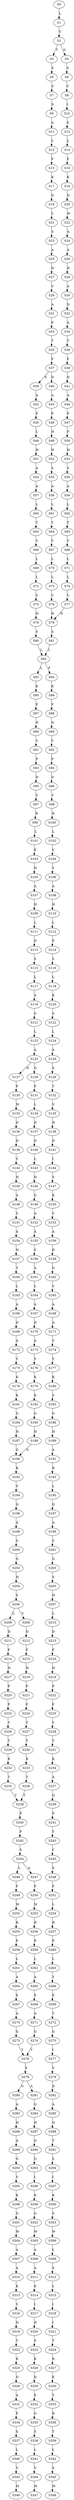 strict digraph  {
	S0 -> S1 [ label = L ];
	S1 -> S2 [ label = V ];
	S2 -> S3 [ label = T ];
	S2 -> S4 [ label = G ];
	S3 -> S5 [ label = S ];
	S4 -> S6 [ label = S ];
	S5 -> S7 [ label = V ];
	S6 -> S8 [ label = V ];
	S7 -> S9 [ label = S ];
	S8 -> S10 [ label = I ];
	S9 -> S11 [ label = A ];
	S10 -> S12 [ label = S ];
	S11 -> S13 [ label = L ];
	S12 -> S14 [ label = L ];
	S13 -> S15 [ label = F ];
	S14 -> S16 [ label = F ];
	S15 -> S17 [ label = K ];
	S16 -> S18 [ label = K ];
	S17 -> S19 [ label = D ];
	S18 -> S20 [ label = D ];
	S19 -> S21 [ label = L ];
	S20 -> S22 [ label = W ];
	S21 -> S23 [ label = S ];
	S22 -> S24 [ label = A ];
	S23 -> S25 [ label = A ];
	S24 -> S26 [ label = A ];
	S25 -> S27 [ label = H ];
	S26 -> S28 [ label = H ];
	S27 -> S29 [ label = V ];
	S28 -> S30 [ label = A ];
	S29 -> S31 [ label = A ];
	S30 -> S32 [ label = D ];
	S31 -> S33 [ label = P ];
	S32 -> S34 [ label = A ];
	S33 -> S35 [ label = T ];
	S34 -> S36 [ label = T ];
	S35 -> S37 [ label = F ];
	S36 -> S38 [ label = F ];
	S37 -> S39 [ label = E ];
	S37 -> S40 [ label = D ];
	S38 -> S41 [ label = D ];
	S39 -> S42 [ label = A ];
	S40 -> S43 [ label = A ];
	S41 -> S44 [ label = A ];
	S42 -> S45 [ label = P ];
	S43 -> S46 [ label = P ];
	S44 -> S47 [ label = P ];
	S45 -> S48 [ label = L ];
	S46 -> S49 [ label = H ];
	S47 -> S50 [ label = F ];
	S48 -> S51 [ label = H ];
	S49 -> S52 [ label = H ];
	S50 -> S53 [ label = H ];
	S51 -> S54 [ label = A ];
	S52 -> S55 [ label = S ];
	S53 -> S56 [ label = S ];
	S54 -> S57 [ label = A ];
	S55 -> S58 [ label = A ];
	S56 -> S59 [ label = A ];
	S57 -> S60 [ label = L ];
	S58 -> S61 [ label = L ];
	S59 -> S62 [ label = L ];
	S60 -> S63 [ label = T ];
	S61 -> S64 [ label = T ];
	S62 -> S65 [ label = T ];
	S63 -> S66 [ label = V ];
	S64 -> S67 [ label = V ];
	S65 -> S68 [ label = V ];
	S66 -> S69 [ label = L ];
	S67 -> S70 [ label = L ];
	S68 -> S71 [ label = L ];
	S69 -> S72 [ label = L ];
	S70 -> S73 [ label = L ];
	S71 -> S74 [ label = L ];
	S72 -> S75 [ label = C ];
	S73 -> S76 [ label = C ];
	S74 -> S77 [ label = C ];
	S75 -> S78 [ label = H ];
	S76 -> S79 [ label = H ];
	S77 -> S79 [ label = H ];
	S78 -> S80 [ label = S ];
	S79 -> S81 [ label = S ];
	S80 -> S82 [ label = L ];
	S81 -> S82 [ label = L ];
	S82 -> S83 [ label = L ];
	S82 -> S84 [ label = F ];
	S83 -> S85 [ label = K ];
	S84 -> S86 [ label = K ];
	S85 -> S87 [ label = F ];
	S86 -> S88 [ label = F ];
	S87 -> S89 [ label = N ];
	S88 -> S90 [ label = N ];
	S89 -> S91 [ label = V ];
	S90 -> S92 [ label = V ];
	S91 -> S93 [ label = P ];
	S92 -> S94 [ label = P ];
	S93 -> S95 [ label = D ];
	S94 -> S96 [ label = D ];
	S95 -> S97 [ label = V ];
	S96 -> S98 [ label = V ];
	S97 -> S99 [ label = R ];
	S98 -> S100 [ label = R ];
	S99 -> S101 [ label = L ];
	S100 -> S102 [ label = L ];
	S101 -> S103 [ label = K ];
	S102 -> S104 [ label = V ];
	S103 -> S105 [ label = H ];
	S104 -> S106 [ label = Y ];
	S105 -> S107 [ label = A ];
	S106 -> S108 [ label = A ];
	S107 -> S109 [ label = H ];
	S108 -> S110 [ label = H ];
	S109 -> S111 [ label = L ];
	S110 -> S112 [ label = L ];
	S111 -> S113 [ label = D ];
	S112 -> S114 [ label = E ];
	S113 -> S115 [ label = S ];
	S114 -> S116 [ label = S ];
	S115 -> S117 [ label = L ];
	S116 -> S118 [ label = L ];
	S117 -> S119 [ label = A ];
	S118 -> S120 [ label = K ];
	S119 -> S121 [ label = S ];
	S120 -> S122 [ label = S ];
	S121 -> S123 [ label = L ];
	S122 -> S124 [ label = L ];
	S123 -> S125 [ label = A ];
	S124 -> S126 [ label = A ];
	S125 -> S127 [ label = N ];
	S125 -> S128 [ label = G ];
	S126 -> S129 [ label = S ];
	S127 -> S130 [ label = P ];
	S128 -> S131 [ label = P ];
	S129 -> S132 [ label = T ];
	S130 -> S133 [ label = M ];
	S131 -> S134 [ label = L ];
	S132 -> S135 [ label = V ];
	S133 -> S136 [ label = D ];
	S134 -> S137 [ label = D ];
	S135 -> S138 [ label = N ];
	S136 -> S139 [ label = D ];
	S137 -> S140 [ label = D ];
	S138 -> S141 [ label = D ];
	S139 -> S142 [ label = V ];
	S140 -> S143 [ label = L ];
	S141 -> S144 [ label = I ];
	S142 -> S145 [ label = H ];
	S143 -> S146 [ label = H ];
	S144 -> S147 [ label = S ];
	S145 -> S148 [ label = A ];
	S146 -> S149 [ label = G ];
	S147 -> S150 [ label = K ];
	S148 -> S151 [ label = V ];
	S149 -> S152 [ label = A ];
	S150 -> S153 [ label = V ];
	S151 -> S154 [ label = A ];
	S152 -> S155 [ label = A ];
	S153 -> S156 [ label = A ];
	S154 -> S157 [ label = N ];
	S155 -> S158 [ label = S ];
	S156 -> S159 [ label = D ];
	S157 -> S160 [ label = T ];
	S158 -> S161 [ label = A ];
	S159 -> S162 [ label = G ];
	S160 -> S163 [ label = L ];
	S161 -> S164 [ label = L ];
	S162 -> S165 [ label = V ];
	S163 -> S166 [ label = A ];
	S164 -> S167 [ label = A ];
	S165 -> S168 [ label = A ];
	S166 -> S169 [ label = D ];
	S167 -> S170 [ label = D ];
	S168 -> S171 [ label = A ];
	S169 -> S172 [ label = A ];
	S170 -> S173 [ label = A ];
	S171 -> S174 [ label = V ];
	S172 -> S175 [ label = V ];
	S173 -> S176 [ label = V ];
	S174 -> S177 [ label = V ];
	S175 -> S178 [ label = K ];
	S176 -> S179 [ label = K ];
	S177 -> S180 [ label = K ];
	S178 -> S181 [ label = K ];
	S179 -> S182 [ label = K ];
	S180 -> S183 [ label = S ];
	S181 -> S184 [ label = G ];
	S182 -> S185 [ label = G ];
	S183 -> S186 [ label = G ];
	S184 -> S187 [ label = H ];
	S185 -> S188 [ label = H ];
	S186 -> S189 [ label = H ];
	S187 -> S190 [ label = G ];
	S188 -> S190 [ label = G ];
	S189 -> S191 [ label = A ];
	S190 -> S192 [ label = K ];
	S191 -> S193 [ label = R ];
	S192 -> S194 [ label = V ];
	S193 -> S195 [ label = L ];
	S194 -> S196 [ label = Q ];
	S195 -> S197 [ label = Q ];
	S196 -> S198 [ label = A ];
	S197 -> S199 [ label = A ];
	S198 -> S200 [ label = S ];
	S199 -> S201 [ label = S ];
	S200 -> S202 [ label = G ];
	S201 -> S203 [ label = G ];
	S202 -> S204 [ label = H ];
	S203 -> S205 [ label = S ];
	S204 -> S206 [ label = S ];
	S205 -> S207 [ label = H ];
	S206 -> S208 [ label = L ];
	S206 -> S209 [ label = V ];
	S207 -> S210 [ label = L ];
	S208 -> S211 [ label = D ];
	S209 -> S212 [ label = D ];
	S210 -> S213 [ label = D ];
	S211 -> S214 [ label = F ];
	S212 -> S215 [ label = F ];
	S213 -> S216 [ label = F ];
	S214 -> S217 [ label = H ];
	S215 -> S218 [ label = H ];
	S216 -> S219 [ label = H ];
	S217 -> S220 [ label = P ];
	S218 -> S221 [ label = P ];
	S219 -> S222 [ label = P ];
	S220 -> S223 [ label = F ];
	S221 -> S224 [ label = F ];
	S222 -> S225 [ label = F ];
	S223 -> S226 [ label = Y ];
	S224 -> S227 [ label = Y ];
	S225 -> S228 [ label = Y ];
	S226 -> S229 [ label = T ];
	S227 -> S230 [ label = T ];
	S228 -> S231 [ label = T ];
	S229 -> S232 [ label = K ];
	S230 -> S233 [ label = K ];
	S231 -> S234 [ label = K ];
	S232 -> S235 [ label = T ];
	S233 -> S236 [ label = T ];
	S234 -> S237 [ label = A ];
	S235 -> S238 [ label = T ];
	S236 -> S238 [ label = T ];
	S237 -> S239 [ label = Q ];
	S238 -> S240 [ label = P ];
	S239 -> S241 [ label = P ];
	S240 -> S242 [ label = F ];
	S241 -> S243 [ label = Y ];
	S242 -> S244 [ label = S ];
	S243 -> S245 [ label = C ];
	S244 -> S246 [ label = L ];
	S244 -> S247 [ label = A ];
	S245 -> S248 [ label = S ];
	S246 -> S249 [ label = F ];
	S247 -> S250 [ label = F ];
	S248 -> S251 [ label = F ];
	S249 -> S252 [ label = M ];
	S250 -> S253 [ label = M ];
	S251 -> S254 [ label = L ];
	S252 -> S255 [ label = R ];
	S253 -> S256 [ label = R ];
	S254 -> S257 [ label = R ];
	S255 -> S258 [ label = E ];
	S256 -> S259 [ label = E ];
	S257 -> S260 [ label = E ];
	S258 -> S261 [ label = L ];
	S259 -> S262 [ label = L ];
	S260 -> S263 [ label = L ];
	S261 -> S264 [ label = A ];
	S262 -> S265 [ label = A ];
	S263 -> S266 [ label = T ];
	S264 -> S267 [ label = E ];
	S265 -> S268 [ label = E ];
	S266 -> S269 [ label = E ];
	S267 -> S270 [ label = A ];
	S268 -> S271 [ label = A ];
	S269 -> S272 [ label = T ];
	S270 -> S273 [ label = G ];
	S271 -> S274 [ label = G ];
	S272 -> S275 [ label = G ];
	S273 -> S276 [ label = Y ];
	S274 -> S276 [ label = Y ];
	S275 -> S277 [ label = I ];
	S276 -> S278 [ label = E ];
	S277 -> S279 [ label = V ];
	S278 -> S280 [ label = G ];
	S278 -> S281 [ label = A ];
	S279 -> S282 [ label = D ];
	S280 -> S283 [ label = A ];
	S281 -> S284 [ label = G ];
	S282 -> S285 [ label = A ];
	S283 -> S286 [ label = H ];
	S284 -> S287 [ label = H ];
	S285 -> S288 [ label = Q ];
	S286 -> S289 [ label = A ];
	S287 -> S290 [ label = G ];
	S288 -> S291 [ label = T ];
	S289 -> S292 [ label = G ];
	S290 -> S293 [ label = G ];
	S291 -> S294 [ label = S ];
	S292 -> S295 [ label = V ];
	S293 -> S296 [ label = I ];
	S294 -> S297 [ label = I ];
	S295 -> S298 [ label = K ];
	S296 -> S299 [ label = K ];
	S297 -> S300 [ label = K ];
	S298 -> S301 [ label = G ];
	S299 -> S302 [ label = G ];
	S300 -> S303 [ label = S ];
	S301 -> S304 [ label = W ];
	S302 -> S305 [ label = W ];
	S303 -> S306 [ label = W ];
	S304 -> S307 [ label = A ];
	S305 -> S308 [ label = A ];
	S306 -> S309 [ label = L ];
	S307 -> S310 [ label = A ];
	S308 -> S311 [ label = A ];
	S309 -> S312 [ label = S ];
	S310 -> S313 [ label = K ];
	S311 -> S314 [ label = K ];
	S312 -> S315 [ label = L ];
	S313 -> S316 [ label = V ];
	S314 -> S317 [ label = I ];
	S315 -> S318 [ label = I ];
	S316 -> S319 [ label = N ];
	S317 -> S320 [ label = N ];
	S318 -> S321 [ label = I ];
	S319 -> S322 [ label = T ];
	S320 -> S323 [ label = S ];
	S321 -> S324 [ label = T ];
	S322 -> S325 [ label = K ];
	S323 -> S326 [ label = K ];
	S324 -> S327 [ label = R ];
	S325 -> S328 [ label = D ];
	S326 -> S329 [ label = D ];
	S327 -> S330 [ label = E ];
	S328 -> S331 [ label = A ];
	S329 -> S332 [ label = E ];
	S330 -> S333 [ label = T ];
	S331 -> S334 [ label = P ];
	S332 -> S335 [ label = G ];
	S333 -> S336 [ label = R ];
	S334 -> S337 [ label = S ];
	S335 -> S338 [ label = S ];
	S336 -> S339 [ label = T ];
	S337 -> S340 [ label = L ];
	S338 -> S341 [ label = L ];
	S339 -> S342 [ label = L ];
	S340 -> S343 [ label = V ];
	S341 -> S344 [ label = V ];
	S342 -> S345 [ label = S ];
	S343 -> S346 [ label = M ];
	S344 -> S347 [ label = M ];
	S345 -> S348 [ label = M ];
}
